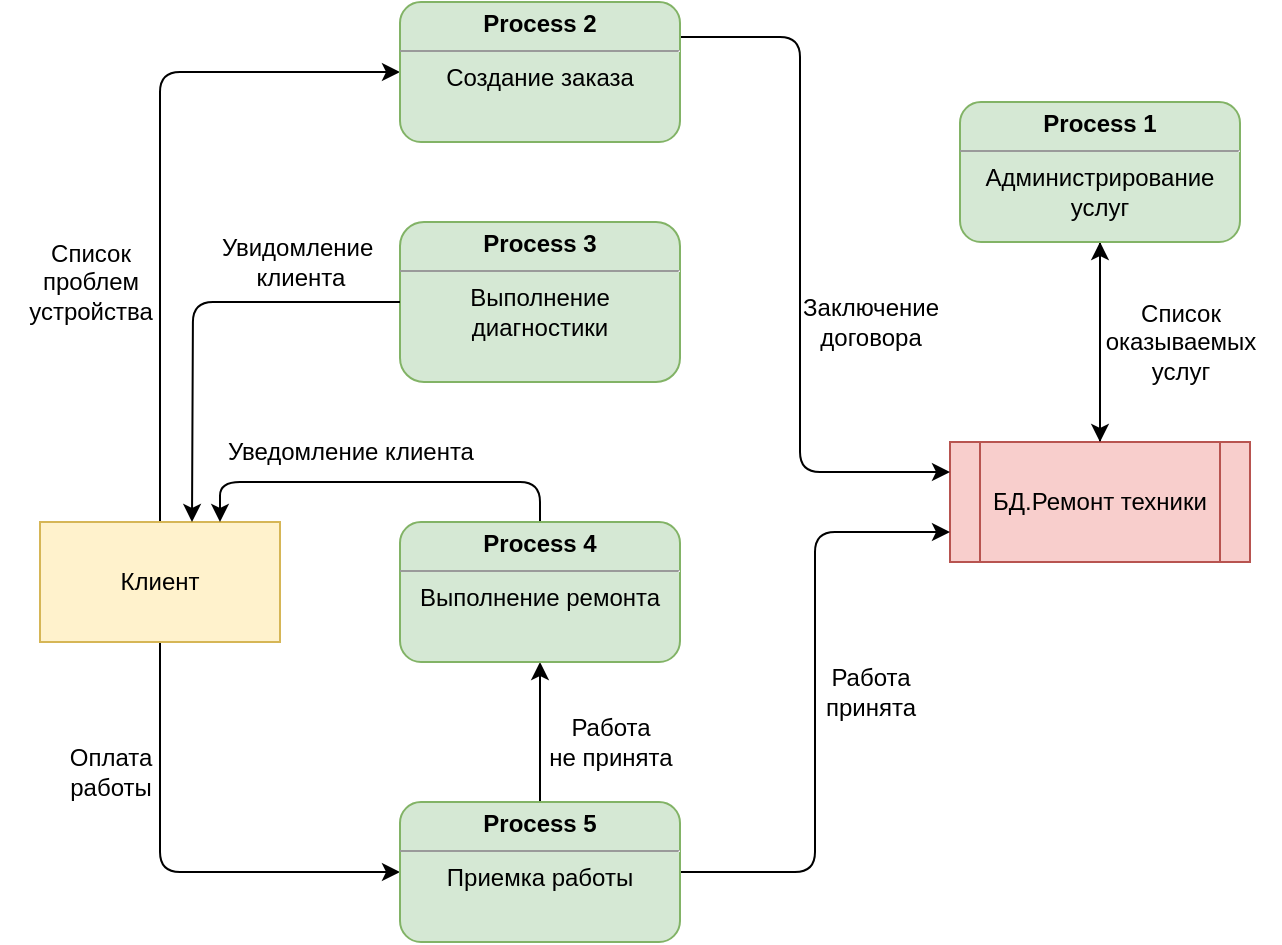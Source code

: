 <mxfile version="22.1.9" type="github">
  <diagram name="Страница — 1" id="UsNUyaRySyaIEpGpcPFi">
    <mxGraphModel dx="1949" dy="1699" grid="1" gridSize="10" guides="1" tooltips="1" connect="1" arrows="1" fold="1" page="1" pageScale="1" pageWidth="827" pageHeight="1169" math="0" shadow="0">
      <root>
        <mxCell id="0" />
        <mxCell id="1" parent="0" />
        <mxCell id="XFVcjsmXol4hiE4HgKOb-13" style="edgeStyle=orthogonalEdgeStyle;rounded=1;orthogonalLoop=1;jettySize=auto;html=1;exitX=0.5;exitY=1;exitDx=0;exitDy=0;entryX=0;entryY=0.5;entryDx=0;entryDy=0;" edge="1" parent="1" source="XFVcjsmXol4hiE4HgKOb-5" target="XFVcjsmXol4hiE4HgKOb-7">
          <mxGeometry relative="1" as="geometry" />
        </mxCell>
        <mxCell id="XFVcjsmXol4hiE4HgKOb-15" style="edgeStyle=orthogonalEdgeStyle;rounded=1;orthogonalLoop=1;jettySize=auto;html=1;exitX=0.5;exitY=0;exitDx=0;exitDy=0;entryX=0;entryY=0.5;entryDx=0;entryDy=0;" edge="1" parent="1" source="XFVcjsmXol4hiE4HgKOb-5" target="XFVcjsmXol4hiE4HgKOb-9">
          <mxGeometry relative="1" as="geometry" />
        </mxCell>
        <mxCell id="XFVcjsmXol4hiE4HgKOb-5" value="Клиент" style="rounded=0;whiteSpace=wrap;html=1;fillColor=#fff2cc;strokeColor=#d6b656;" vertex="1" parent="1">
          <mxGeometry x="10" y="210" width="120" height="60" as="geometry" />
        </mxCell>
        <mxCell id="XFVcjsmXol4hiE4HgKOb-24" style="edgeStyle=orthogonalEdgeStyle;rounded=0;orthogonalLoop=1;jettySize=auto;html=1;exitX=0.5;exitY=0;exitDx=0;exitDy=0;entryX=0.5;entryY=1;entryDx=0;entryDy=0;" edge="1" parent="1" source="XFVcjsmXol4hiE4HgKOb-6" target="XFVcjsmXol4hiE4HgKOb-10">
          <mxGeometry relative="1" as="geometry" />
        </mxCell>
        <mxCell id="XFVcjsmXol4hiE4HgKOb-6" value="БД.Ремонт техники" style="shape=process;whiteSpace=wrap;html=1;backgroundOutline=1;fillColor=#f8cecc;strokeColor=#b85450;" vertex="1" parent="1">
          <mxGeometry x="465" y="170" width="150" height="60" as="geometry" />
        </mxCell>
        <mxCell id="XFVcjsmXol4hiE4HgKOb-17" style="edgeStyle=orthogonalEdgeStyle;rounded=0;orthogonalLoop=1;jettySize=auto;html=1;exitX=0.5;exitY=0;exitDx=0;exitDy=0;entryX=0.5;entryY=1;entryDx=0;entryDy=0;" edge="1" parent="1" source="XFVcjsmXol4hiE4HgKOb-7" target="XFVcjsmXol4hiE4HgKOb-8">
          <mxGeometry relative="1" as="geometry" />
        </mxCell>
        <mxCell id="XFVcjsmXol4hiE4HgKOb-31" style="edgeStyle=orthogonalEdgeStyle;rounded=1;orthogonalLoop=1;jettySize=auto;html=1;exitX=1;exitY=0.5;exitDx=0;exitDy=0;entryX=0;entryY=0.75;entryDx=0;entryDy=0;" edge="1" parent="1" source="XFVcjsmXol4hiE4HgKOb-7" target="XFVcjsmXol4hiE4HgKOb-6">
          <mxGeometry relative="1" as="geometry" />
        </mxCell>
        <mxCell id="XFVcjsmXol4hiE4HgKOb-7" value="&lt;p style=&quot;margin:0px;margin-top:4px;text-align:center;&quot;&gt;&lt;b&gt;Process 5&lt;/b&gt;&lt;/p&gt;&lt;hr size=&quot;1&quot;&gt;&lt;div style=&quot;text-align: center; height: 2px;&quot;&gt;Приемка работы&lt;/div&gt;" style="verticalAlign=top;align=left;overflow=fill;fontSize=12;fontFamily=Helvetica;html=1;whiteSpace=wrap;rounded=1;fillColor=#d5e8d4;strokeColor=#82b366;" vertex="1" parent="1">
          <mxGeometry x="190" y="350" width="140" height="70" as="geometry" />
        </mxCell>
        <mxCell id="XFVcjsmXol4hiE4HgKOb-11" style="edgeStyle=orthogonalEdgeStyle;rounded=1;orthogonalLoop=1;jettySize=auto;html=1;exitX=0.5;exitY=0;exitDx=0;exitDy=0;entryX=0.75;entryY=0;entryDx=0;entryDy=0;" edge="1" parent="1" source="XFVcjsmXol4hiE4HgKOb-8" target="XFVcjsmXol4hiE4HgKOb-5">
          <mxGeometry relative="1" as="geometry" />
        </mxCell>
        <mxCell id="XFVcjsmXol4hiE4HgKOb-8" value="&lt;p style=&quot;margin:0px;margin-top:4px;text-align:center;&quot;&gt;&lt;b&gt;Process 4&lt;/b&gt;&lt;/p&gt;&lt;hr size=&quot;1&quot;&gt;&lt;div style=&quot;text-align: center; height: 2px;&quot;&gt;Выполнение ремонта&lt;/div&gt;" style="verticalAlign=top;align=left;overflow=fill;fontSize=12;fontFamily=Helvetica;html=1;whiteSpace=wrap;rounded=1;fillColor=#d5e8d4;strokeColor=#82b366;" vertex="1" parent="1">
          <mxGeometry x="190" y="210" width="140" height="70" as="geometry" />
        </mxCell>
        <mxCell id="XFVcjsmXol4hiE4HgKOb-27" style="edgeStyle=orthogonalEdgeStyle;rounded=1;orthogonalLoop=1;jettySize=auto;html=1;exitX=1;exitY=0.5;exitDx=0;exitDy=0;entryX=0;entryY=0.25;entryDx=0;entryDy=0;strokeColor=none;" edge="1" parent="1" source="XFVcjsmXol4hiE4HgKOb-9" target="XFVcjsmXol4hiE4HgKOb-6">
          <mxGeometry relative="1" as="geometry" />
        </mxCell>
        <mxCell id="XFVcjsmXol4hiE4HgKOb-29" style="edgeStyle=orthogonalEdgeStyle;rounded=1;orthogonalLoop=1;jettySize=auto;html=1;exitX=1;exitY=0.25;exitDx=0;exitDy=0;entryX=0;entryY=0.25;entryDx=0;entryDy=0;" edge="1" parent="1" source="XFVcjsmXol4hiE4HgKOb-9" target="XFVcjsmXol4hiE4HgKOb-6">
          <mxGeometry relative="1" as="geometry">
            <Array as="points">
              <mxPoint x="390" y="-32" />
              <mxPoint x="390" y="185" />
            </Array>
          </mxGeometry>
        </mxCell>
        <mxCell id="XFVcjsmXol4hiE4HgKOb-9" value="&lt;p style=&quot;margin:0px;margin-top:4px;text-align:center;&quot;&gt;&lt;b&gt;Process 2&lt;/b&gt;&lt;/p&gt;&lt;hr size=&quot;1&quot;&gt;&lt;div style=&quot;text-align: center; height: 2px;&quot;&gt;Создание заказа&lt;/div&gt;" style="verticalAlign=top;align=left;overflow=fill;fontSize=12;fontFamily=Helvetica;html=1;whiteSpace=wrap;rounded=1;fillColor=#d5e8d4;strokeColor=#82b366;" vertex="1" parent="1">
          <mxGeometry x="190" y="-50" width="140" height="70" as="geometry" />
        </mxCell>
        <mxCell id="XFVcjsmXol4hiE4HgKOb-25" style="edgeStyle=orthogonalEdgeStyle;rounded=0;orthogonalLoop=1;jettySize=auto;html=1;exitX=0.5;exitY=1;exitDx=0;exitDy=0;entryX=0.5;entryY=0;entryDx=0;entryDy=0;" edge="1" parent="1" source="XFVcjsmXol4hiE4HgKOb-10" target="XFVcjsmXol4hiE4HgKOb-6">
          <mxGeometry relative="1" as="geometry" />
        </mxCell>
        <mxCell id="XFVcjsmXol4hiE4HgKOb-10" value="&lt;p style=&quot;margin:0px;margin-top:4px;text-align:center;&quot;&gt;&lt;b&gt;Process 1&lt;/b&gt;&lt;/p&gt;&lt;hr size=&quot;1&quot;&gt;&lt;div style=&quot;text-align: center; height: 2px;&quot;&gt;Администрирование услуг&lt;/div&gt;" style="verticalAlign=top;align=left;overflow=fill;fontSize=12;fontFamily=Helvetica;html=1;whiteSpace=wrap;rounded=1;fillColor=#d5e8d4;strokeColor=#82b366;" vertex="1" parent="1">
          <mxGeometry x="470" width="140" height="70" as="geometry" />
        </mxCell>
        <mxCell id="XFVcjsmXol4hiE4HgKOb-12" value="Уведомление клиента" style="text;html=1;align=center;verticalAlign=middle;resizable=0;points=[];autosize=1;strokeColor=none;fillColor=none;" vertex="1" parent="1">
          <mxGeometry x="90" y="160" width="150" height="30" as="geometry" />
        </mxCell>
        <mxCell id="XFVcjsmXol4hiE4HgKOb-14" value="Оплата &lt;br&gt;работы" style="text;html=1;align=center;verticalAlign=middle;resizable=0;points=[];autosize=1;strokeColor=none;fillColor=none;" vertex="1" parent="1">
          <mxGeometry x="15" y="315" width="60" height="40" as="geometry" />
        </mxCell>
        <mxCell id="XFVcjsmXol4hiE4HgKOb-16" value="Список &lt;br&gt;проблем &lt;br&gt;устройства" style="text;html=1;align=center;verticalAlign=middle;resizable=0;points=[];autosize=1;strokeColor=none;fillColor=none;" vertex="1" parent="1">
          <mxGeometry x="-10" y="60" width="90" height="60" as="geometry" />
        </mxCell>
        <mxCell id="XFVcjsmXol4hiE4HgKOb-18" value="Работа &lt;br&gt;не принята" style="text;html=1;align=center;verticalAlign=middle;resizable=0;points=[];autosize=1;strokeColor=none;fillColor=none;" vertex="1" parent="1">
          <mxGeometry x="250" y="300" width="90" height="40" as="geometry" />
        </mxCell>
        <mxCell id="XFVcjsmXol4hiE4HgKOb-19" value="&lt;p style=&quot;margin:0px;margin-top:4px;text-align:center;&quot;&gt;&lt;b&gt;Process 3&lt;/b&gt;&lt;/p&gt;&lt;hr size=&quot;1&quot;&gt;&lt;div style=&quot;text-align: center; height: 2px;&quot;&gt;Выполнение диагностики&lt;/div&gt;" style="verticalAlign=top;align=left;overflow=fill;fontSize=12;fontFamily=Helvetica;html=1;whiteSpace=wrap;rounded=1;fillColor=#d5e8d4;strokeColor=#82b366;" vertex="1" parent="1">
          <mxGeometry x="190" y="60" width="140" height="80" as="geometry" />
        </mxCell>
        <mxCell id="XFVcjsmXol4hiE4HgKOb-21" style="edgeStyle=orthogonalEdgeStyle;rounded=1;orthogonalLoop=1;jettySize=auto;html=1;exitX=0;exitY=0.5;exitDx=0;exitDy=0;" edge="1" parent="1" source="XFVcjsmXol4hiE4HgKOb-19">
          <mxGeometry relative="1" as="geometry">
            <mxPoint x="86" y="210" as="targetPoint" />
          </mxGeometry>
        </mxCell>
        <mxCell id="XFVcjsmXol4hiE4HgKOb-22" value="Увидомление&amp;nbsp;&lt;br&gt;клиента" style="text;html=1;align=center;verticalAlign=middle;resizable=0;points=[];autosize=1;strokeColor=none;fillColor=none;" vertex="1" parent="1">
          <mxGeometry x="90" y="60" width="100" height="40" as="geometry" />
        </mxCell>
        <mxCell id="XFVcjsmXol4hiE4HgKOb-23" style="edgeStyle=orthogonalEdgeStyle;rounded=0;orthogonalLoop=1;jettySize=auto;html=1;exitX=0.5;exitY=1;exitDx=0;exitDy=0;" edge="1" parent="1" source="XFVcjsmXol4hiE4HgKOb-6" target="XFVcjsmXol4hiE4HgKOb-6">
          <mxGeometry relative="1" as="geometry" />
        </mxCell>
        <mxCell id="XFVcjsmXol4hiE4HgKOb-26" value="Список &lt;br&gt;оказываемых &lt;br&gt;услуг" style="text;html=1;align=center;verticalAlign=middle;resizable=0;points=[];autosize=1;strokeColor=none;fillColor=none;" vertex="1" parent="1">
          <mxGeometry x="530" y="90" width="100" height="60" as="geometry" />
        </mxCell>
        <mxCell id="XFVcjsmXol4hiE4HgKOb-30" value="Заключение&lt;br&gt;договора" style="text;html=1;align=center;verticalAlign=middle;resizable=0;points=[];autosize=1;strokeColor=none;fillColor=none;" vertex="1" parent="1">
          <mxGeometry x="380" y="90" width="90" height="40" as="geometry" />
        </mxCell>
        <mxCell id="XFVcjsmXol4hiE4HgKOb-32" value="Работа&lt;br&gt;принята" style="text;html=1;align=center;verticalAlign=middle;resizable=0;points=[];autosize=1;strokeColor=none;fillColor=none;" vertex="1" parent="1">
          <mxGeometry x="390" y="275" width="70" height="40" as="geometry" />
        </mxCell>
      </root>
    </mxGraphModel>
  </diagram>
</mxfile>
